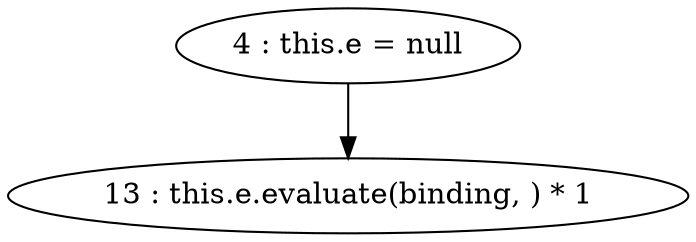 digraph G {
"4 : this.e = null"
"4 : this.e = null" -> "13 : this.e.evaluate(binding, ) * 1"
"13 : this.e.evaluate(binding, ) * 1"
}